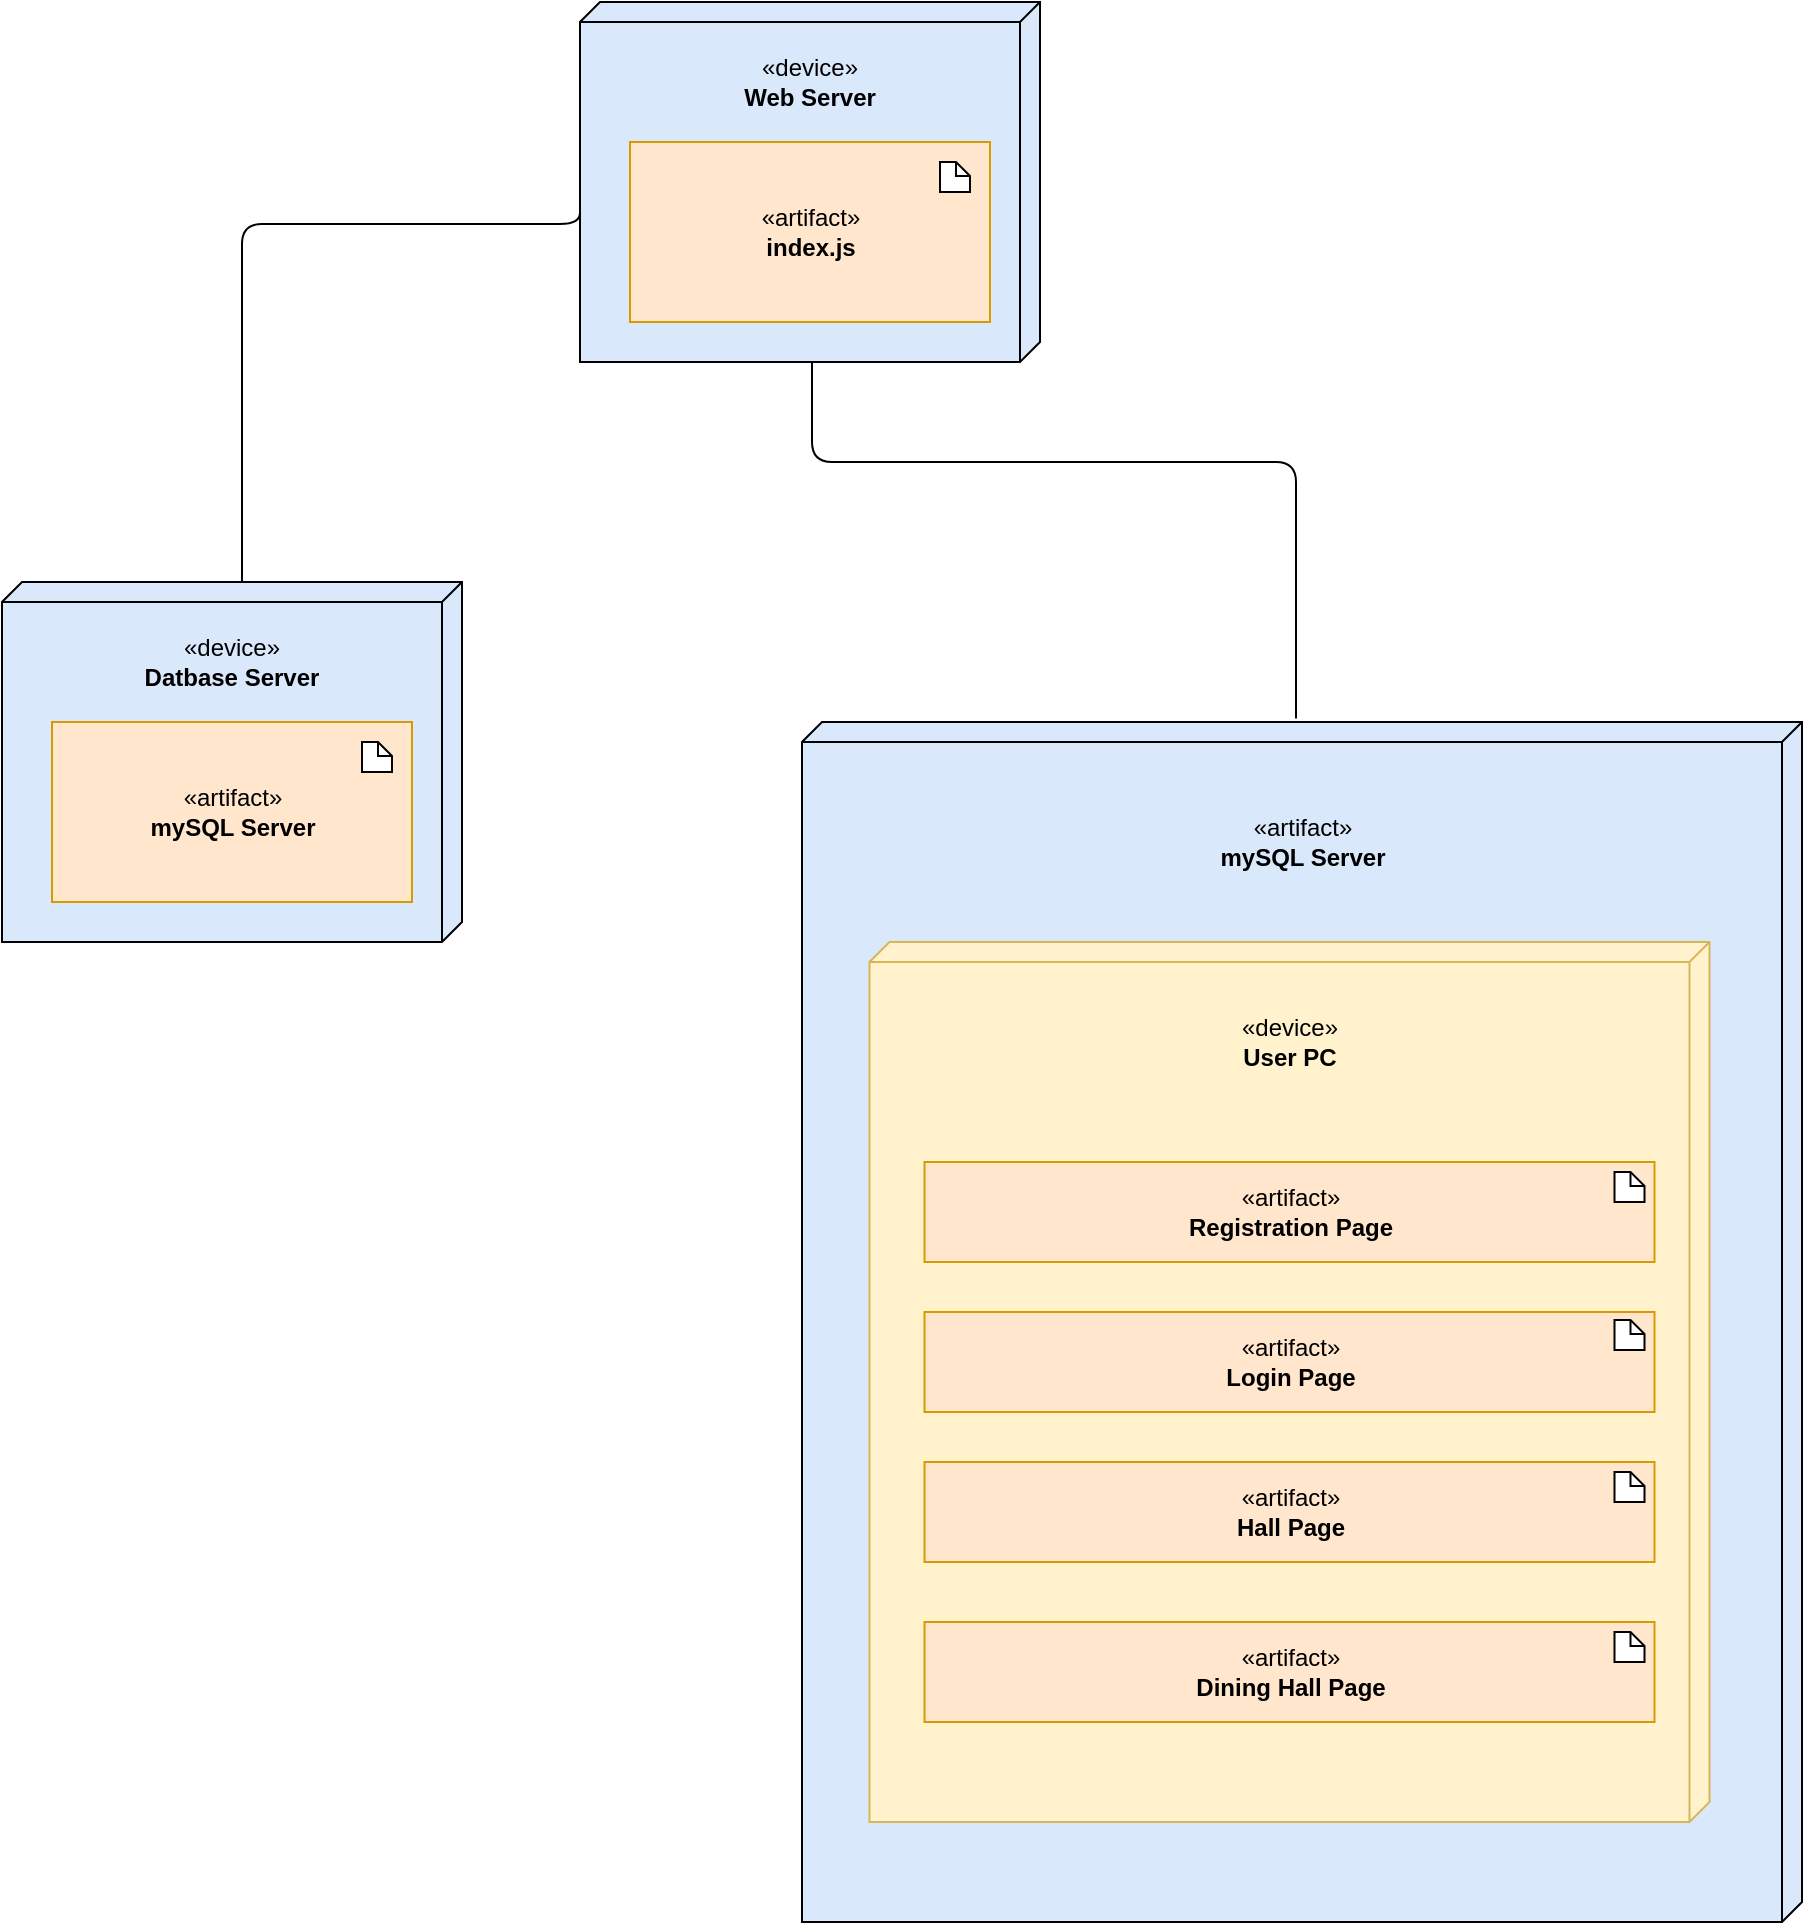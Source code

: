 <mxfile version="13.7.6" type="device"><diagram id="h35gtmF7PpJ5WM1OXV6h" name="Page-1"><mxGraphModel dx="2852" dy="1652" grid="0" gridSize="10" guides="1" tooltips="1" connect="1" arrows="1" fold="1" page="1" pageScale="1" pageWidth="1169" pageHeight="1654" math="0" shadow="0"><root><mxCell id="0"/><mxCell id="1" parent="0"/><mxCell id="BUMTonJEP0QXy0aF0ed2-1" value="&lt;div&gt;&lt;div style=&quot;text-align: center&quot;&gt;&lt;br&gt;&lt;/div&gt;&lt;/div&gt;" style="verticalAlign=top;align=left;spacingTop=8;spacingLeft=2;spacingRight=12;shape=cube;size=10;direction=south;fontStyle=4;html=1;fillColor=#dae8fc;" vertex="1" parent="1"><mxGeometry x="135" y="481" width="230" height="180" as="geometry"/></mxCell><mxCell id="BUMTonJEP0QXy0aF0ed2-3" value="" style="verticalAlign=top;align=left;spacingTop=8;spacingLeft=2;spacingRight=12;shape=cube;size=10;direction=south;fontStyle=4;html=1;fillColor=#dae8fc;" vertex="1" parent="1"><mxGeometry x="535" y="551" width="500" height="600" as="geometry"/></mxCell><mxCell id="BUMTonJEP0QXy0aF0ed2-18" value="«artifact»&lt;br&gt;&lt;b&gt;mySQL Server&lt;/b&gt;" style="html=1;dropTarget=0;fillColor=#ffe6cc;strokeColor=#d79b00;" vertex="1" parent="1"><mxGeometry x="160" y="551" width="180" height="90" as="geometry"/></mxCell><mxCell id="BUMTonJEP0QXy0aF0ed2-20" value="" style="shape=note;size=7;whiteSpace=wrap;html=1;" vertex="1" parent="1"><mxGeometry x="315" y="561" width="15" height="15" as="geometry"/></mxCell><mxCell id="BUMTonJEP0QXy0aF0ed2-22" value="&lt;span&gt;«device»&lt;/span&gt;&lt;br&gt;&lt;b&gt;Datbase Server&lt;/b&gt;" style="text;html=1;strokeColor=none;fillColor=none;align=center;verticalAlign=middle;whiteSpace=wrap;rounded=0;" vertex="1" parent="1"><mxGeometry x="196.25" y="511" width="107.5" height="20" as="geometry"/></mxCell><mxCell id="BUMTonJEP0QXy0aF0ed2-24" value="&lt;div&gt;&lt;div style=&quot;text-align: center&quot;&gt;&lt;br&gt;&lt;/div&gt;&lt;/div&gt;" style="verticalAlign=top;align=left;spacingTop=8;spacingLeft=2;spacingRight=12;shape=cube;size=10;direction=south;fontStyle=4;html=1;fillColor=#dae8fc;" vertex="1" parent="1"><mxGeometry x="424" y="191" width="230" height="180" as="geometry"/></mxCell><mxCell id="BUMTonJEP0QXy0aF0ed2-25" value="«artifact»&lt;br&gt;&lt;b&gt;index.js&lt;/b&gt;" style="html=1;dropTarget=0;fillColor=#ffe6cc;strokeColor=#d79b00;" vertex="1" parent="1"><mxGeometry x="449" y="261" width="180" height="90" as="geometry"/></mxCell><mxCell id="BUMTonJEP0QXy0aF0ed2-27" value="" style="shape=note;size=7;whiteSpace=wrap;html=1;" vertex="1" parent="1"><mxGeometry x="604" y="271" width="15" height="15" as="geometry"/></mxCell><mxCell id="BUMTonJEP0QXy0aF0ed2-28" value="&lt;span&gt;«device»&lt;/span&gt;&lt;br&gt;&lt;b&gt;Web Server&lt;/b&gt;" style="text;html=1;strokeColor=none;fillColor=none;align=center;verticalAlign=middle;whiteSpace=wrap;rounded=0;" vertex="1" parent="1"><mxGeometry x="485.25" y="221" width="107.5" height="20" as="geometry"/></mxCell><mxCell id="BUMTonJEP0QXy0aF0ed2-30" value="«artifact»&lt;br&gt;&lt;b&gt;mySQL Server&lt;/b&gt;" style="text;html=1;align=center;verticalAlign=middle;resizable=0;points=[];autosize=1;" vertex="1" parent="1"><mxGeometry x="735" y="596" width="100" height="30" as="geometry"/></mxCell><mxCell id="BUMTonJEP0QXy0aF0ed2-32" value="&lt;div&gt;&lt;div style=&quot;text-align: center&quot;&gt;&lt;br&gt;&lt;/div&gt;&lt;/div&gt;" style="verticalAlign=top;align=left;spacingTop=8;spacingLeft=2;spacingRight=12;shape=cube;size=10;direction=south;fontStyle=4;html=1;fillColor=#fff2cc;strokeColor=#d6b656;" vertex="1" parent="1"><mxGeometry x="568.75" y="661" width="420" height="440" as="geometry"/></mxCell><mxCell id="BUMTonJEP0QXy0aF0ed2-33" value="«artifact»&lt;br&gt;&lt;b&gt;Registration Page&lt;/b&gt;" style="html=1;dropTarget=0;fillColor=#ffe6cc;strokeColor=#d79b00;" vertex="1" parent="1"><mxGeometry x="596.25" y="771" width="365" height="50" as="geometry"/></mxCell><mxCell id="BUMTonJEP0QXy0aF0ed2-34" value="" style="shape=note;size=7;whiteSpace=wrap;html=1;" vertex="1" parent="1"><mxGeometry x="941.25" y="776" width="15" height="15" as="geometry"/></mxCell><mxCell id="BUMTonJEP0QXy0aF0ed2-35" value="&lt;span&gt;«device»&lt;/span&gt;&lt;br&gt;&lt;b&gt;User PC&lt;/b&gt;" style="text;html=1;strokeColor=none;fillColor=none;align=center;verticalAlign=middle;whiteSpace=wrap;rounded=0;" vertex="1" parent="1"><mxGeometry x="725" y="701" width="107.5" height="20" as="geometry"/></mxCell><mxCell id="BUMTonJEP0QXy0aF0ed2-36" value="«artifact»&lt;br&gt;&lt;b&gt;Login Page&lt;/b&gt;" style="html=1;dropTarget=0;fillColor=#ffe6cc;strokeColor=#d79b00;" vertex="1" parent="1"><mxGeometry x="596.25" y="846" width="365" height="50" as="geometry"/></mxCell><mxCell id="BUMTonJEP0QXy0aF0ed2-37" value="" style="shape=note;size=7;whiteSpace=wrap;html=1;" vertex="1" parent="1"><mxGeometry x="941.25" y="850" width="15" height="15" as="geometry"/></mxCell><mxCell id="BUMTonJEP0QXy0aF0ed2-38" value="«artifact»&lt;br&gt;&lt;b&gt;Hall Page&lt;/b&gt;" style="html=1;dropTarget=0;fillColor=#ffe6cc;strokeColor=#d79b00;" vertex="1" parent="1"><mxGeometry x="596.25" y="921" width="365" height="50" as="geometry"/></mxCell><mxCell id="BUMTonJEP0QXy0aF0ed2-39" value="" style="shape=note;size=7;whiteSpace=wrap;html=1;" vertex="1" parent="1"><mxGeometry x="941.25" y="926" width="15" height="15" as="geometry"/></mxCell><mxCell id="BUMTonJEP0QXy0aF0ed2-41" value="«artifact»&lt;br&gt;&lt;b&gt;Dining Hall Page&lt;/b&gt;" style="html=1;dropTarget=0;fillColor=#ffe6cc;strokeColor=#d79b00;" vertex="1" parent="1"><mxGeometry x="596.25" y="1001" width="365" height="50" as="geometry"/></mxCell><mxCell id="BUMTonJEP0QXy0aF0ed2-42" value="" style="shape=note;size=7;whiteSpace=wrap;html=1;" vertex="1" parent="1"><mxGeometry x="941.25" y="1006" width="15" height="15" as="geometry"/></mxCell><mxCell id="BUMTonJEP0QXy0aF0ed2-46" value="" style="endArrow=none;html=1;edgeStyle=orthogonalEdgeStyle;exitX=0;exitY=0;exitDx=0;exitDy=110;exitPerimeter=0;" edge="1" parent="1" source="BUMTonJEP0QXy0aF0ed2-1"><mxGeometry width="50" height="50" relative="1" as="geometry"><mxPoint x="255" y="476" as="sourcePoint"/><mxPoint x="424" y="291" as="targetPoint"/><Array as="points"><mxPoint x="255" y="302"/><mxPoint x="424" y="302"/></Array></mxGeometry></mxCell><mxCell id="BUMTonJEP0QXy0aF0ed2-51" value="" style="endArrow=none;html=1;edgeStyle=orthogonalEdgeStyle;exitX=-0.003;exitY=0.506;exitDx=0;exitDy=0;exitPerimeter=0;" edge="1" parent="1" source="BUMTonJEP0QXy0aF0ed2-3"><mxGeometry width="50" height="50" relative="1" as="geometry"><mxPoint x="775" y="421" as="sourcePoint"/><mxPoint x="540" y="371" as="targetPoint"/><Array as="points"><mxPoint x="782" y="421"/><mxPoint x="540" y="421"/></Array></mxGeometry></mxCell></root></mxGraphModel></diagram></mxfile>